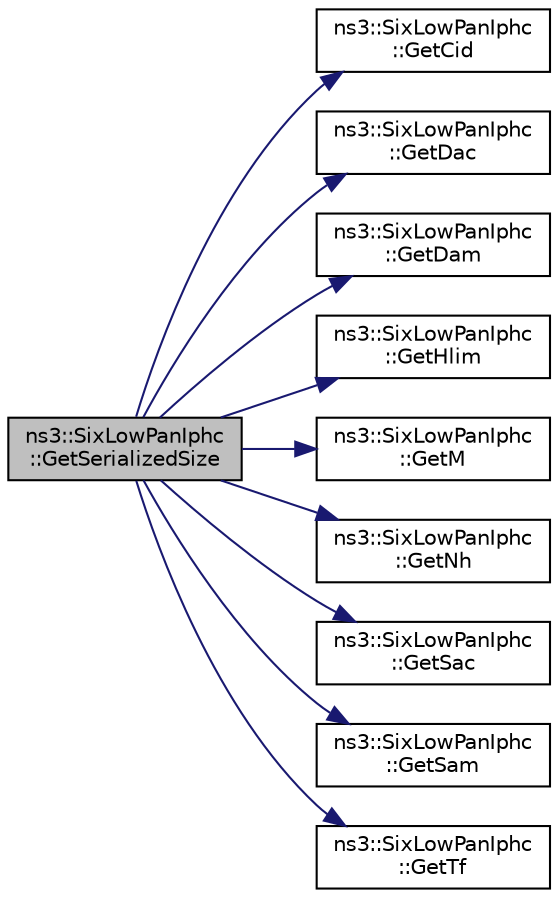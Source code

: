 digraph "ns3::SixLowPanIphc::GetSerializedSize"
{
 // LATEX_PDF_SIZE
  edge [fontname="Helvetica",fontsize="10",labelfontname="Helvetica",labelfontsize="10"];
  node [fontname="Helvetica",fontsize="10",shape=record];
  rankdir="LR";
  Node1 [label="ns3::SixLowPanIphc\l::GetSerializedSize",height=0.2,width=0.4,color="black", fillcolor="grey75", style="filled", fontcolor="black",tooltip="Get the serialized size of the packet."];
  Node1 -> Node2 [color="midnightblue",fontsize="10",style="solid",fontname="Helvetica"];
  Node2 [label="ns3::SixLowPanIphc\l::GetCid",height=0.2,width=0.4,color="black", fillcolor="white", style="filled",URL="$classns3_1_1_six_low_pan_iphc.html#a721e4f23ae8f8827c79bd332bc763f81",tooltip="Get the CID (Context Identifier Extension) compression."];
  Node1 -> Node3 [color="midnightblue",fontsize="10",style="solid",fontname="Helvetica"];
  Node3 [label="ns3::SixLowPanIphc\l::GetDac",height=0.2,width=0.4,color="black", fillcolor="white", style="filled",URL="$classns3_1_1_six_low_pan_iphc.html#a58304a797456fb0fb079df7768c29f5f",tooltip="Get the DAC (Destination Address Compression) compression."];
  Node1 -> Node4 [color="midnightblue",fontsize="10",style="solid",fontname="Helvetica"];
  Node4 [label="ns3::SixLowPanIphc\l::GetDam",height=0.2,width=0.4,color="black", fillcolor="white", style="filled",URL="$classns3_1_1_six_low_pan_iphc.html#a99eebd1cf328289cf3f051ffb99d1573",tooltip="Get the DAM (Destination Address Mode) compression."];
  Node1 -> Node5 [color="midnightblue",fontsize="10",style="solid",fontname="Helvetica"];
  Node5 [label="ns3::SixLowPanIphc\l::GetHlim",height=0.2,width=0.4,color="black", fillcolor="white", style="filled",URL="$classns3_1_1_six_low_pan_iphc.html#ac92a7478cb537d5ac80dc8e379920541",tooltip="Get the HLIM (Hop Limit) compression."];
  Node1 -> Node6 [color="midnightblue",fontsize="10",style="solid",fontname="Helvetica"];
  Node6 [label="ns3::SixLowPanIphc\l::GetM",height=0.2,width=0.4,color="black", fillcolor="white", style="filled",URL="$classns3_1_1_six_low_pan_iphc.html#a0c2329f9e61db040328c627db8758f4b",tooltip="Get the M (Multicast) compression."];
  Node1 -> Node7 [color="midnightblue",fontsize="10",style="solid",fontname="Helvetica"];
  Node7 [label="ns3::SixLowPanIphc\l::GetNh",height=0.2,width=0.4,color="black", fillcolor="white", style="filled",URL="$classns3_1_1_six_low_pan_iphc.html#a9244ac5f86441d22f660519805e6f0aa",tooltip="Get the NH (Next Header) compression."];
  Node1 -> Node8 [color="midnightblue",fontsize="10",style="solid",fontname="Helvetica"];
  Node8 [label="ns3::SixLowPanIphc\l::GetSac",height=0.2,width=0.4,color="black", fillcolor="white", style="filled",URL="$classns3_1_1_six_low_pan_iphc.html#a177ef71216b49dccb20c0ae99bea8091",tooltip="Get the SAC (Source Address Compression) compression."];
  Node1 -> Node9 [color="midnightblue",fontsize="10",style="solid",fontname="Helvetica"];
  Node9 [label="ns3::SixLowPanIphc\l::GetSam",height=0.2,width=0.4,color="black", fillcolor="white", style="filled",URL="$classns3_1_1_six_low_pan_iphc.html#a7e2850ab1ced9446974aa6e4d8a60ea9",tooltip="Get the SAM (Source Address Mode) compression."];
  Node1 -> Node10 [color="midnightblue",fontsize="10",style="solid",fontname="Helvetica"];
  Node10 [label="ns3::SixLowPanIphc\l::GetTf",height=0.2,width=0.4,color="black", fillcolor="white", style="filled",URL="$classns3_1_1_six_low_pan_iphc.html#a547ea4c6e5daafc126d33e11281d3574",tooltip="Get the TF (Traffic Class, Flow Label) compression."];
}
